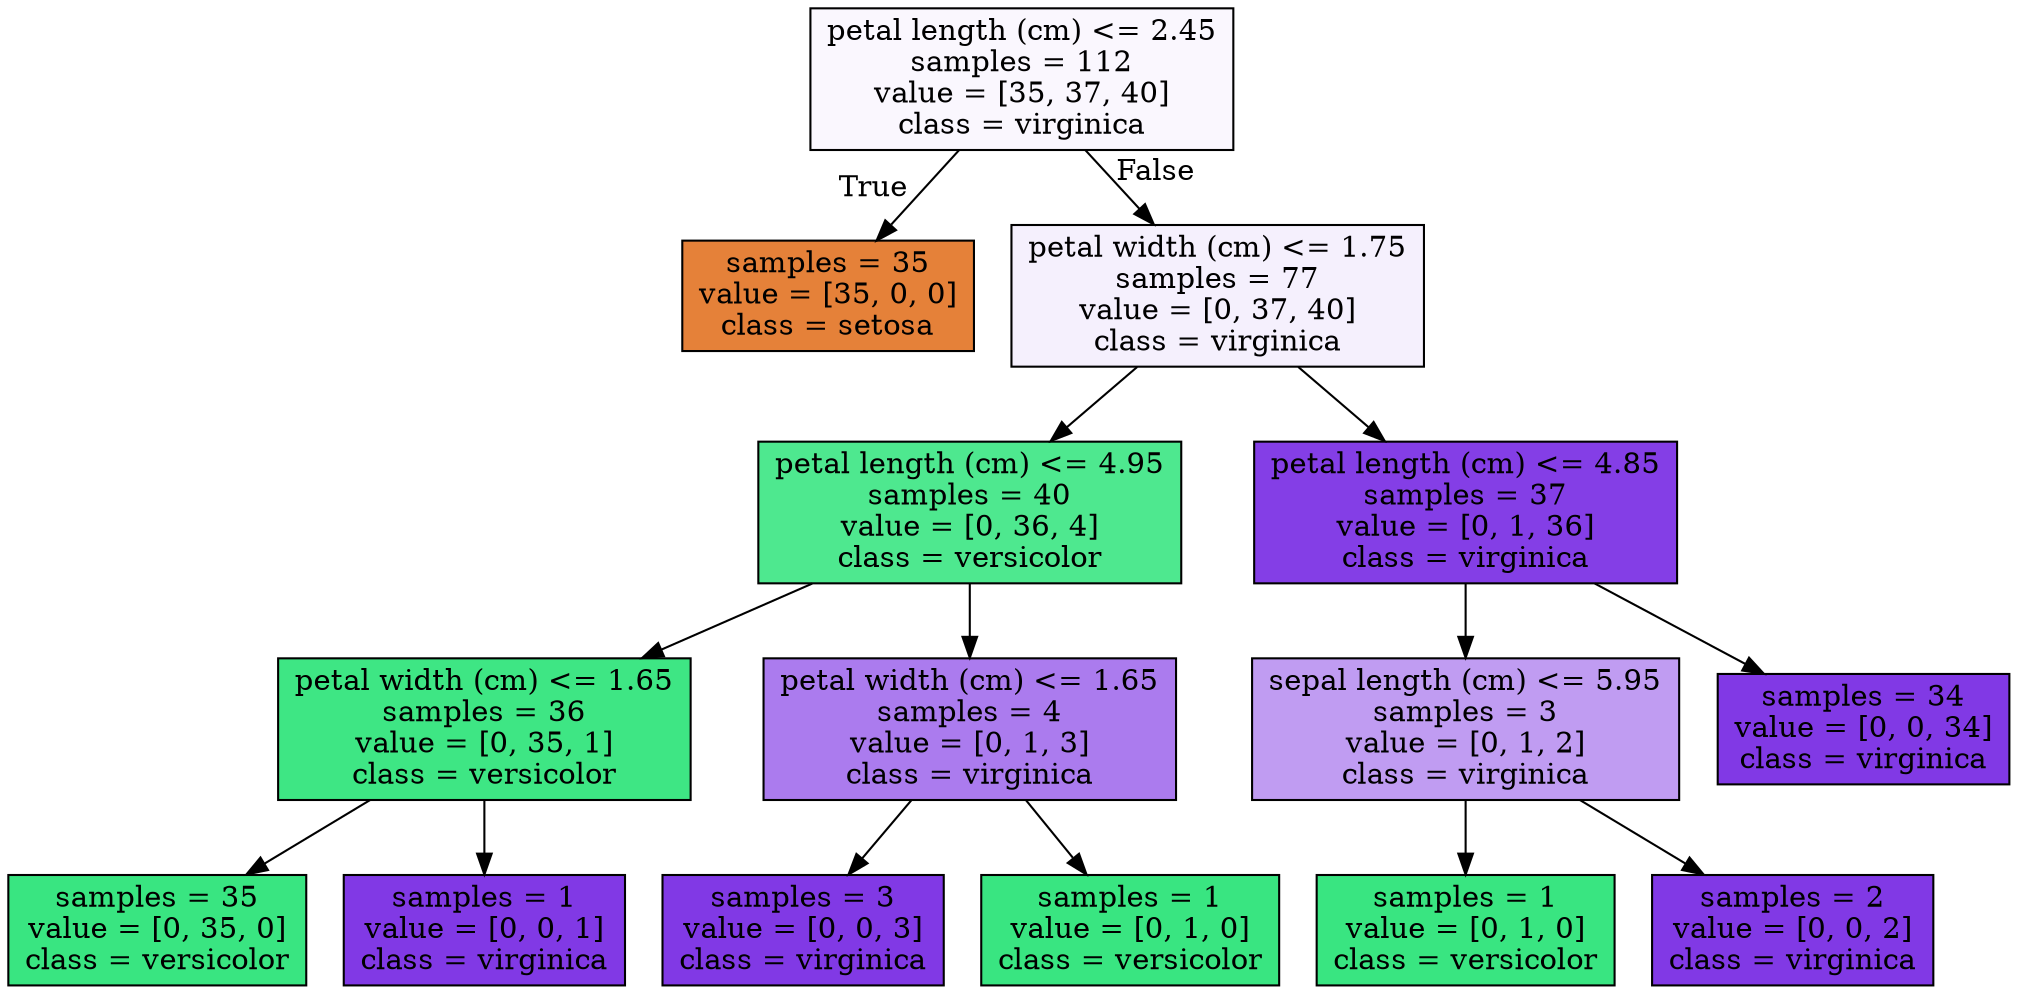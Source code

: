digraph Tree {
node [shape=box, style="filled", color="black"] ;
0 [label="petal length (cm) <= 2.45\nsamples = 112\nvalue = [35, 37, 40]\nclass = virginica", fillcolor="#8139e50a"] ;
1 [label="samples = 35\nvalue = [35, 0, 0]\nclass = setosa", fillcolor="#e58139ff"] ;
0 -> 1 [labeldistance=2.5, labelangle=45, headlabel="True"] ;
2 [label="petal width (cm) <= 1.75\nsamples = 77\nvalue = [0, 37, 40]\nclass = virginica", fillcolor="#8139e513"] ;
0 -> 2 [labeldistance=2.5, labelangle=-45, headlabel="False"] ;
3 [label="petal length (cm) <= 4.95\nsamples = 40\nvalue = [0, 36, 4]\nclass = versicolor", fillcolor="#39e581e3"] ;
2 -> 3 ;
4 [label="petal width (cm) <= 1.65\nsamples = 36\nvalue = [0, 35, 1]\nclass = versicolor", fillcolor="#39e581f8"] ;
3 -> 4 ;
5 [label="samples = 35\nvalue = [0, 35, 0]\nclass = versicolor", fillcolor="#39e581ff"] ;
4 -> 5 ;
6 [label="samples = 1\nvalue = [0, 0, 1]\nclass = virginica", fillcolor="#8139e5ff"] ;
4 -> 6 ;
7 [label="petal width (cm) <= 1.65\nsamples = 4\nvalue = [0, 1, 3]\nclass = virginica", fillcolor="#8139e5aa"] ;
3 -> 7 ;
8 [label="samples = 3\nvalue = [0, 0, 3]\nclass = virginica", fillcolor="#8139e5ff"] ;
7 -> 8 ;
9 [label="samples = 1\nvalue = [0, 1, 0]\nclass = versicolor", fillcolor="#39e581ff"] ;
7 -> 9 ;
10 [label="petal length (cm) <= 4.85\nsamples = 37\nvalue = [0, 1, 36]\nclass = virginica", fillcolor="#8139e5f8"] ;
2 -> 10 ;
11 [label="sepal length (cm) <= 5.95\nsamples = 3\nvalue = [0, 1, 2]\nclass = virginica", fillcolor="#8139e57f"] ;
10 -> 11 ;
12 [label="samples = 1\nvalue = [0, 1, 0]\nclass = versicolor", fillcolor="#39e581ff"] ;
11 -> 12 ;
13 [label="samples = 2\nvalue = [0, 0, 2]\nclass = virginica", fillcolor="#8139e5ff"] ;
11 -> 13 ;
14 [label="samples = 34\nvalue = [0, 0, 34]\nclass = virginica", fillcolor="#8139e5ff"] ;
10 -> 14 ;
}